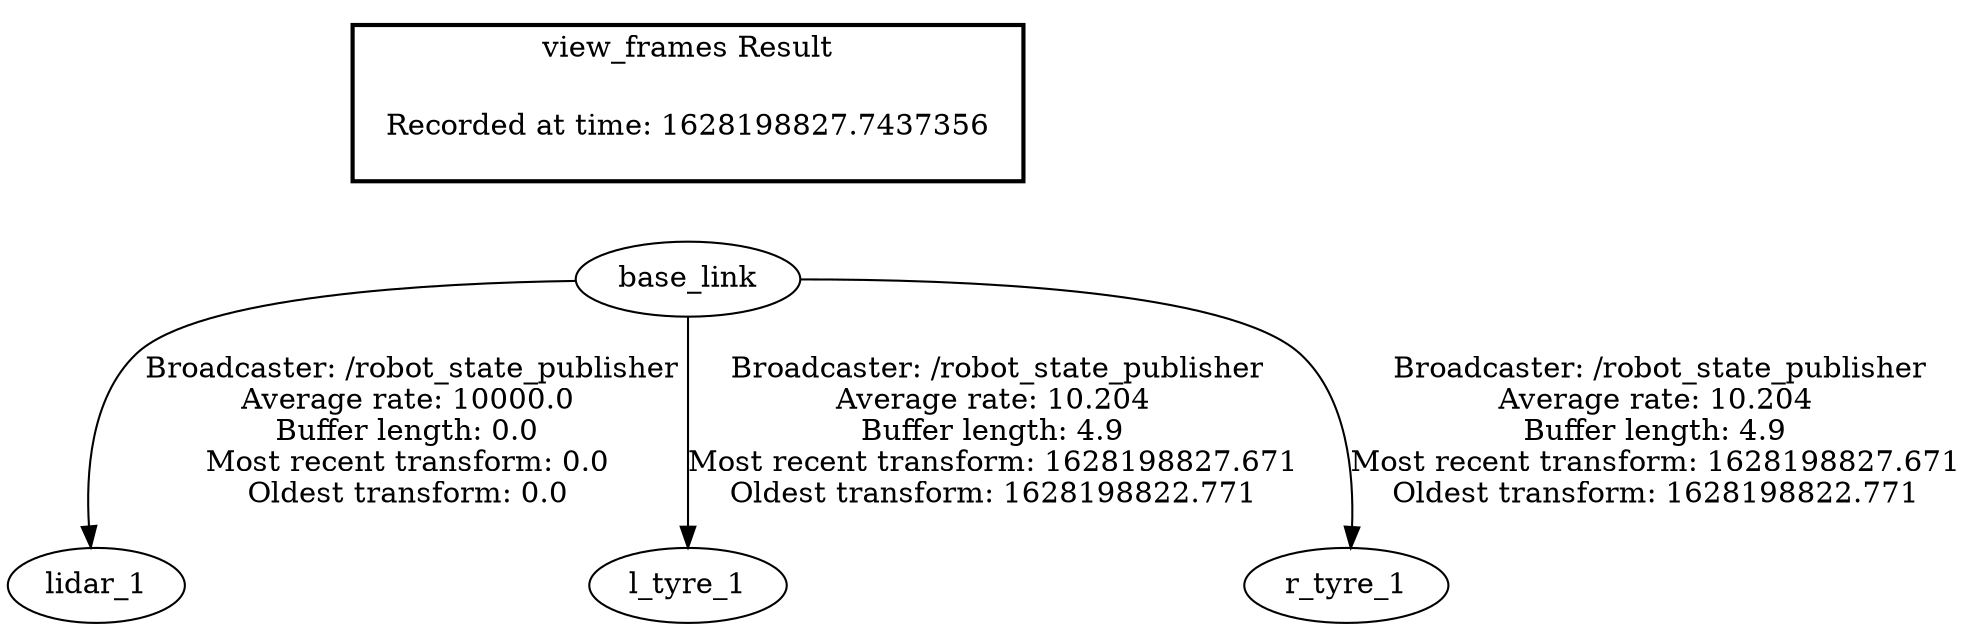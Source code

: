 digraph G {
"base_link" -> "lidar_1"[label=" Broadcaster: /robot_state_publisher\nAverage rate: 10000.0\nBuffer length: 0.0\nMost recent transform: 0.0\nOldest transform: 0.0\n"];
"base_link" -> "l_tyre_1"[label=" Broadcaster: /robot_state_publisher\nAverage rate: 10.204\nBuffer length: 4.9\nMost recent transform: 1628198827.671\nOldest transform: 1628198822.771\n"];
"base_link" -> "r_tyre_1"[label=" Broadcaster: /robot_state_publisher\nAverage rate: 10.204\nBuffer length: 4.9\nMost recent transform: 1628198827.671\nOldest transform: 1628198822.771\n"];
edge [style=invis];
 subgraph cluster_legend { style=bold; color=black; label ="view_frames Result";
"Recorded at time: 1628198827.7437356"[ shape=plaintext ] ;
}->"base_link";
}